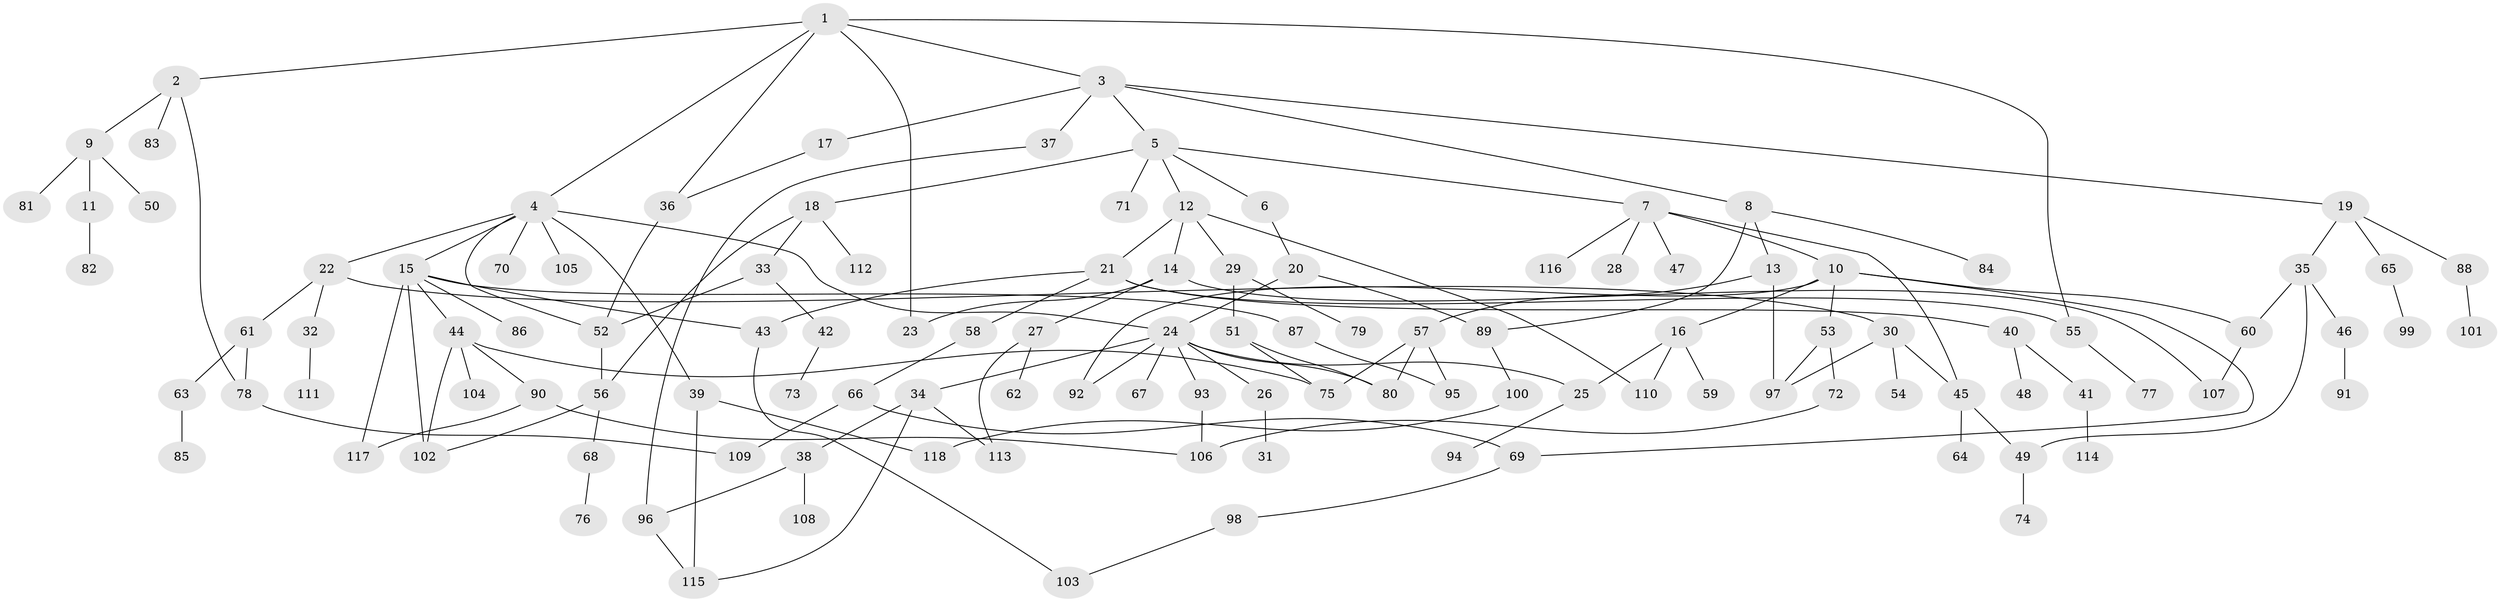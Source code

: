// Generated by graph-tools (version 1.1) at 2025/13/03/09/25 04:13:37]
// undirected, 118 vertices, 154 edges
graph export_dot {
graph [start="1"]
  node [color=gray90,style=filled];
  1;
  2;
  3;
  4;
  5;
  6;
  7;
  8;
  9;
  10;
  11;
  12;
  13;
  14;
  15;
  16;
  17;
  18;
  19;
  20;
  21;
  22;
  23;
  24;
  25;
  26;
  27;
  28;
  29;
  30;
  31;
  32;
  33;
  34;
  35;
  36;
  37;
  38;
  39;
  40;
  41;
  42;
  43;
  44;
  45;
  46;
  47;
  48;
  49;
  50;
  51;
  52;
  53;
  54;
  55;
  56;
  57;
  58;
  59;
  60;
  61;
  62;
  63;
  64;
  65;
  66;
  67;
  68;
  69;
  70;
  71;
  72;
  73;
  74;
  75;
  76;
  77;
  78;
  79;
  80;
  81;
  82;
  83;
  84;
  85;
  86;
  87;
  88;
  89;
  90;
  91;
  92;
  93;
  94;
  95;
  96;
  97;
  98;
  99;
  100;
  101;
  102;
  103;
  104;
  105;
  106;
  107;
  108;
  109;
  110;
  111;
  112;
  113;
  114;
  115;
  116;
  117;
  118;
  1 -- 2;
  1 -- 3;
  1 -- 4;
  1 -- 23;
  1 -- 55;
  1 -- 36;
  2 -- 9;
  2 -- 78;
  2 -- 83;
  3 -- 5;
  3 -- 8;
  3 -- 17;
  3 -- 19;
  3 -- 37;
  4 -- 15;
  4 -- 22;
  4 -- 24;
  4 -- 39;
  4 -- 70;
  4 -- 105;
  4 -- 52;
  5 -- 6;
  5 -- 7;
  5 -- 12;
  5 -- 18;
  5 -- 71;
  6 -- 20;
  7 -- 10;
  7 -- 28;
  7 -- 45;
  7 -- 47;
  7 -- 116;
  8 -- 13;
  8 -- 84;
  8 -- 89;
  9 -- 11;
  9 -- 50;
  9 -- 81;
  10 -- 16;
  10 -- 53;
  10 -- 60;
  10 -- 92;
  10 -- 69;
  11 -- 82;
  12 -- 14;
  12 -- 21;
  12 -- 29;
  12 -- 110;
  13 -- 57;
  13 -- 97;
  14 -- 27;
  14 -- 107;
  14 -- 23;
  15 -- 44;
  15 -- 86;
  15 -- 87;
  15 -- 43;
  15 -- 102;
  15 -- 117;
  16 -- 25;
  16 -- 59;
  16 -- 110;
  17 -- 36;
  18 -- 33;
  18 -- 56;
  18 -- 112;
  19 -- 35;
  19 -- 65;
  19 -- 88;
  20 -- 24;
  20 -- 89;
  21 -- 40;
  21 -- 43;
  21 -- 58;
  21 -- 55;
  22 -- 30;
  22 -- 32;
  22 -- 61;
  24 -- 26;
  24 -- 34;
  24 -- 67;
  24 -- 80;
  24 -- 92;
  24 -- 93;
  24 -- 25;
  25 -- 94;
  26 -- 31;
  27 -- 62;
  27 -- 113;
  29 -- 51;
  29 -- 79;
  30 -- 54;
  30 -- 97;
  30 -- 45;
  32 -- 111;
  33 -- 42;
  33 -- 52;
  34 -- 38;
  34 -- 113;
  34 -- 115;
  35 -- 46;
  35 -- 49;
  35 -- 60;
  36 -- 52;
  37 -- 96;
  38 -- 108;
  38 -- 96;
  39 -- 115;
  39 -- 118;
  40 -- 41;
  40 -- 48;
  41 -- 114;
  42 -- 73;
  43 -- 103;
  44 -- 90;
  44 -- 102;
  44 -- 104;
  44 -- 75;
  45 -- 64;
  45 -- 49;
  46 -- 91;
  49 -- 74;
  51 -- 80;
  51 -- 75;
  52 -- 56;
  53 -- 72;
  53 -- 97;
  55 -- 77;
  56 -- 68;
  56 -- 102;
  57 -- 75;
  57 -- 80;
  57 -- 95;
  58 -- 66;
  60 -- 107;
  61 -- 63;
  61 -- 78;
  63 -- 85;
  65 -- 99;
  66 -- 69;
  66 -- 109;
  68 -- 76;
  69 -- 98;
  72 -- 106;
  78 -- 109;
  87 -- 95;
  88 -- 101;
  89 -- 100;
  90 -- 117;
  90 -- 106;
  93 -- 106;
  96 -- 115;
  98 -- 103;
  100 -- 118;
}
